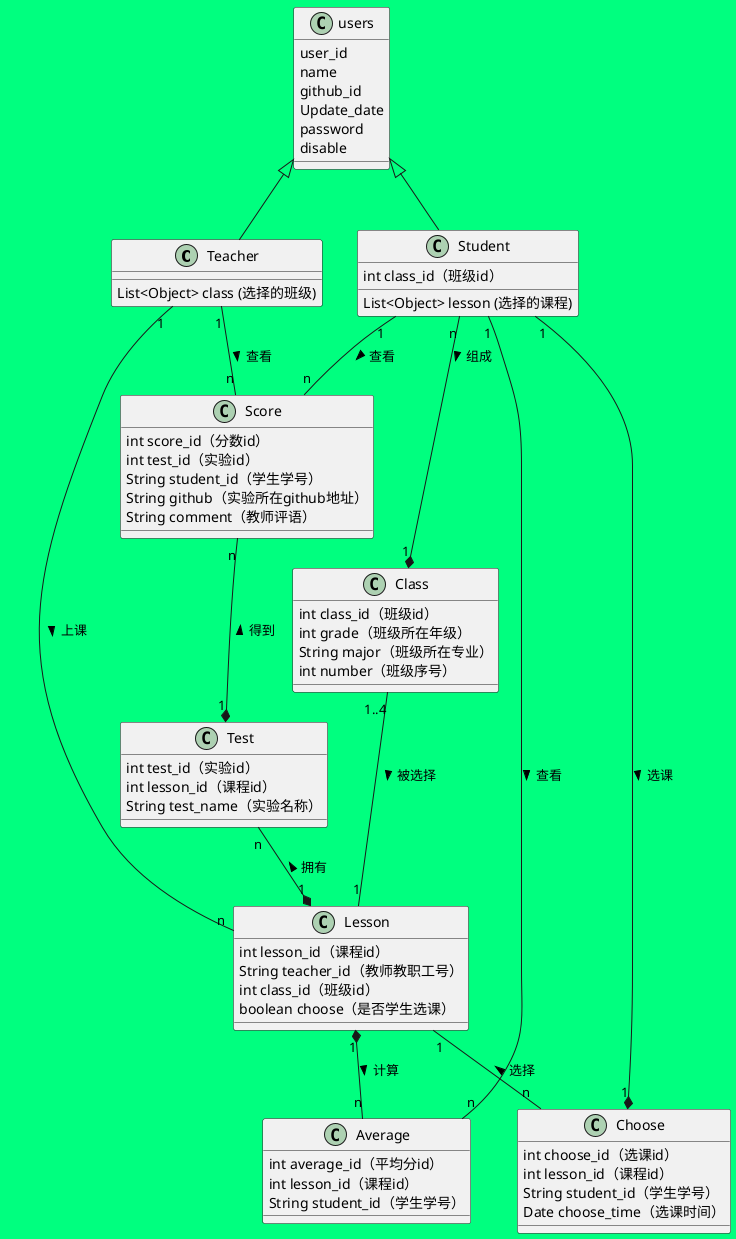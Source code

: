 @startuml
skinparam backgroundColor #00FF7F

class Teacher {
    List<Object> class (选择的班级)
}

class Student {
    int class_id（班级id）
    List<Object> lesson (选择的课程)
}

Student "n" --* "1" Class : 组成 >
class Class {
    int class_id（班级id）
    int grade（班级所在年级）
    String major（班级所在专业）
    int number（班级序号）
}


Student "1" --* "1" Choose : 选课 >
Lesson "1" -- "n" Choose : 选择 <
class Choose {
    int choose_id（选课id）
    int lesson_id（课程id）
    String student_id（学生学号）
    Date choose_time（选课时间）
}


Class "1..4" -- "1" Lesson : 被选择 >
Teacher "1" -- "n" Lesson : 上课 >
class Lesson {
    int lesson_id（课程id）
    String teacher_id（教师教职工号）
    int class_id（班级id）
    boolean choose（是否学生选课）
}

Test "n" --* "1" Lesson : 拥有 <
class Test {
    int test_id（实验id）
    int lesson_id（课程id）
    String test_name（实验名称）
}

Score "n" --* "1" Test : 得到 <
Student "1" -- "n" Score : 查看 >
Teacher "1" -- "n" Score : 查看 >
class Score {
    int score_id（分数id）
    int test_id（实验id）
    String student_id（学生学号）
    String github（实验所在github地址）
    String comment（教师评语）
}

Student "1" -- "n" Average : 查看 >
Lesson "1" *-- "n" Average : 计算 >
class Average {
    int average_id（平均分id）
    int lesson_id（课程id）
    String student_id（学生学号）
}

class users {
    user_id
    name
    github_id
    Update_date
    password
    disable
}

users <|-- Teacher
users <|-- Student



@enduml
